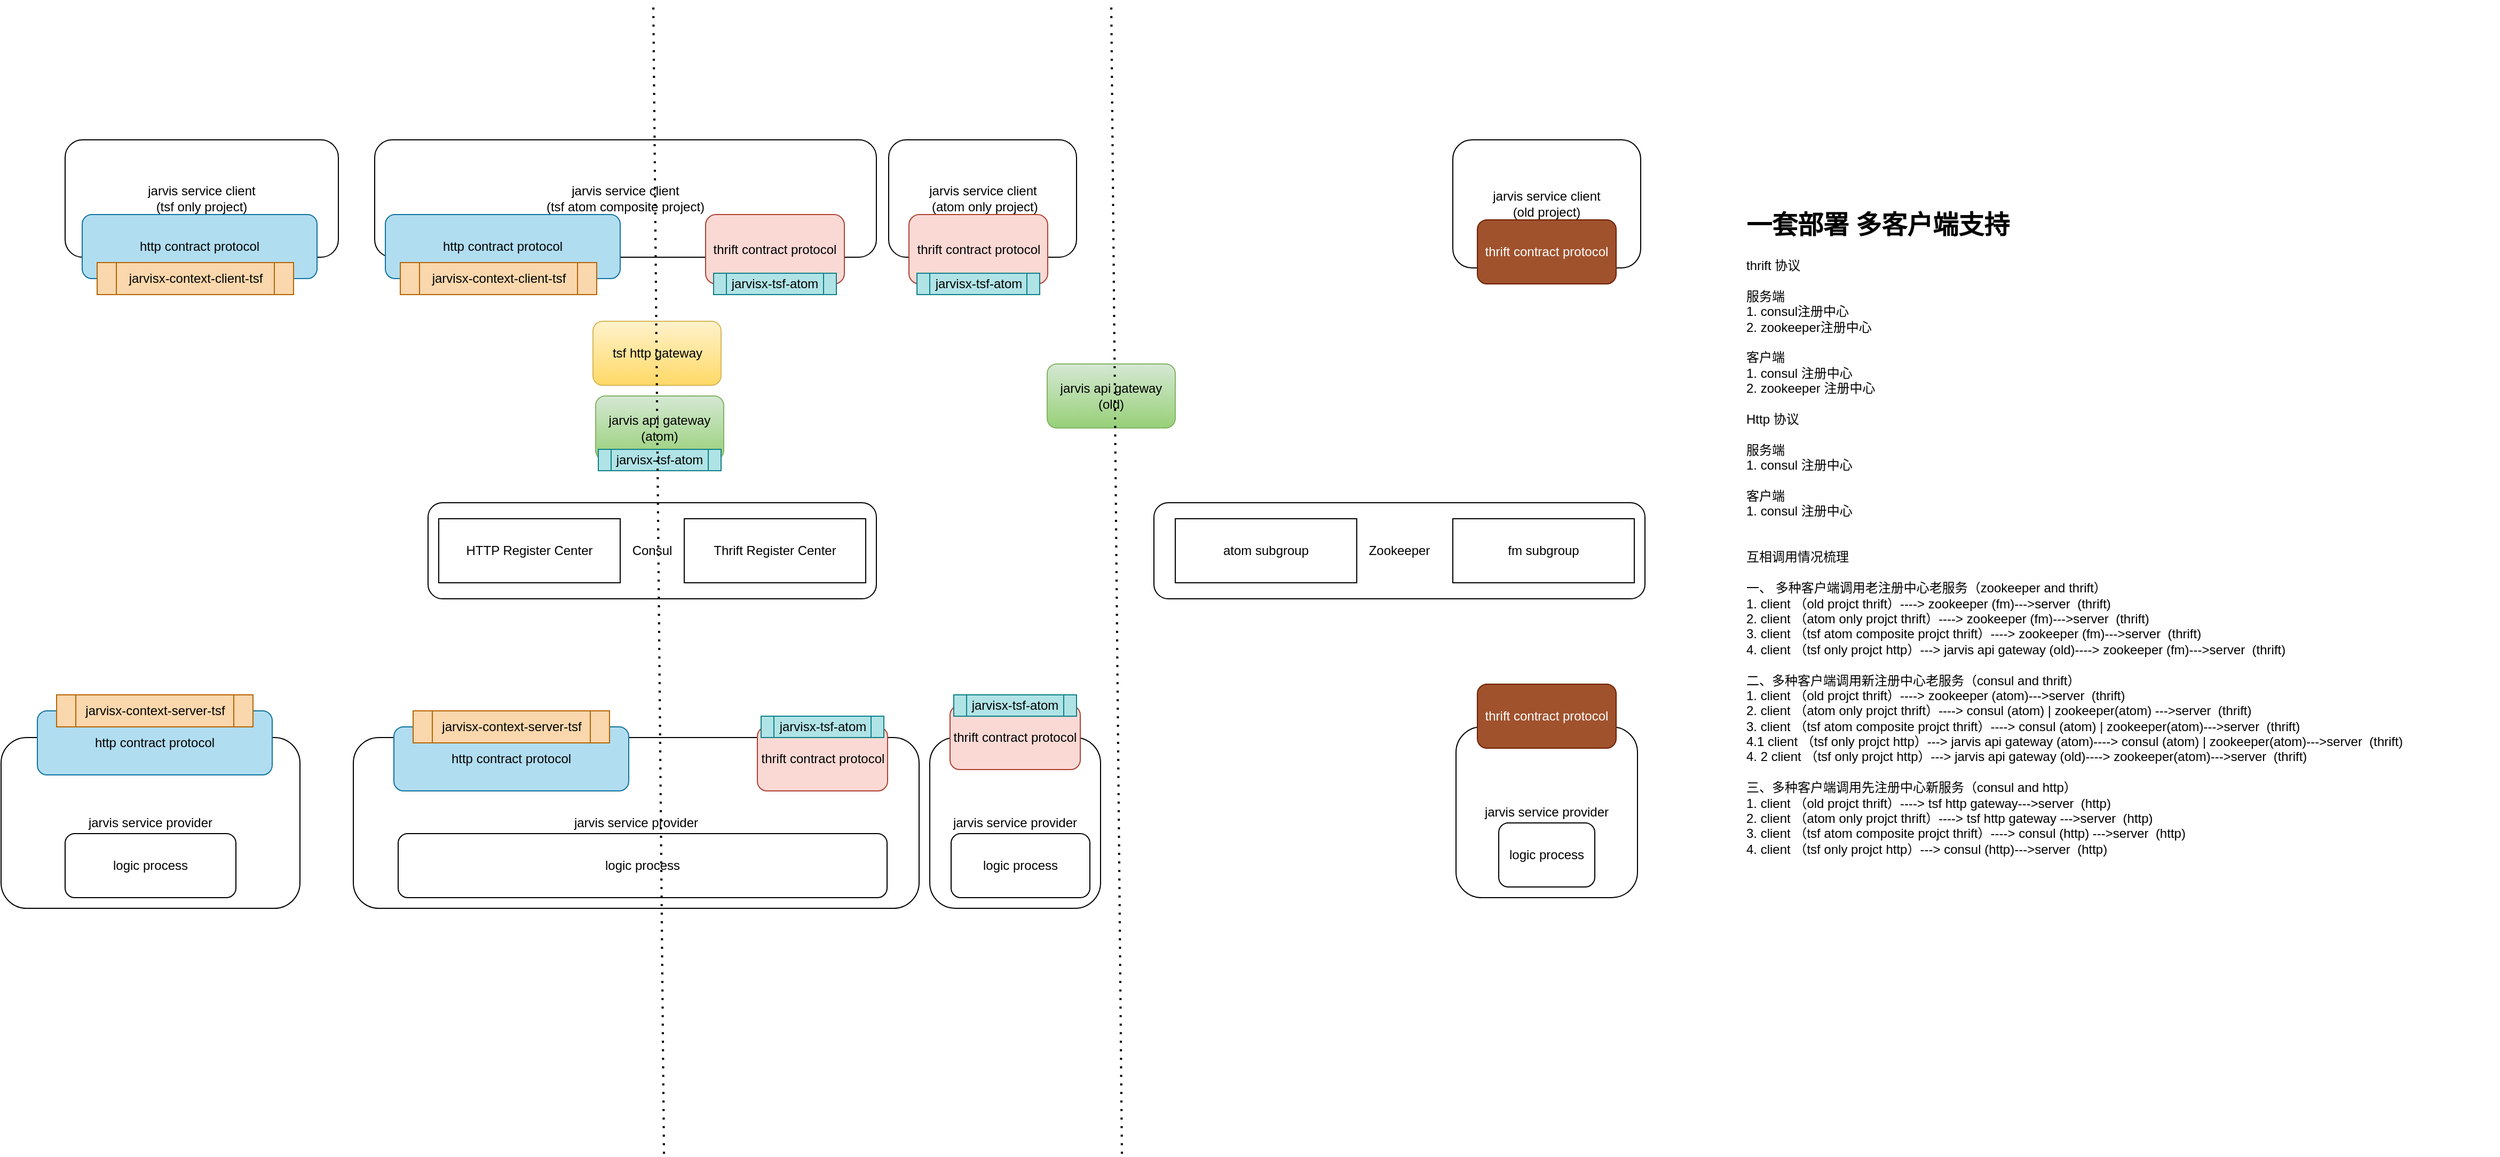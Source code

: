 <mxfile version="14.1.9" type="github">
  <diagram id="-b68cmkpjly45NJEYMcE" name="Page-1">
    <mxGraphModel dx="2489" dy="1963" grid="1" gridSize="10" guides="1" tooltips="1" connect="1" arrows="1" fold="1" page="1" pageScale="1" pageWidth="827" pageHeight="1169" math="0" shadow="0">
      <root>
        <mxCell id="0" />
        <mxCell id="1" parent="0" />
        <mxCell id="J-GAMBitPqSNVD4_ut0o-4" value="jarvis service provider" style="rounded=1;whiteSpace=wrap;html=1;" parent="1" vertex="1">
          <mxGeometry x="-180" y="390" width="530" height="160" as="geometry" />
        </mxCell>
        <mxCell id="J-GAMBitPqSNVD4_ut0o-15" value="tsf http gateway" style="rounded=1;whiteSpace=wrap;html=1;gradientColor=#ffd966;fillColor=#fff2cc;strokeColor=#d6b656;" parent="1" vertex="1">
          <mxGeometry x="44.5" width="120" height="60" as="geometry" />
        </mxCell>
        <mxCell id="J-GAMBitPqSNVD4_ut0o-18" value="jarvis api gateway&lt;br&gt;(old)" style="rounded=1;whiteSpace=wrap;html=1;gradientColor=#97d077;fillColor=#d5e8d4;strokeColor=#82b366;" parent="1" vertex="1">
          <mxGeometry x="470" y="40" width="120" height="60" as="geometry" />
        </mxCell>
        <mxCell id="J-GAMBitPqSNVD4_ut0o-32" value="logic process" style="rounded=1;whiteSpace=wrap;html=1;" parent="1" vertex="1">
          <mxGeometry x="-138" y="480" width="458" height="60" as="geometry" />
        </mxCell>
        <mxCell id="J-GAMBitPqSNVD4_ut0o-40" value="Consul" style="rounded=1;whiteSpace=wrap;html=1;" parent="1" vertex="1">
          <mxGeometry x="-110" y="170" width="420" height="90" as="geometry" />
        </mxCell>
        <mxCell id="J-GAMBitPqSNVD4_ut0o-41" value="Thrift Register Center" style="rounded=0;whiteSpace=wrap;html=1;" parent="1" vertex="1">
          <mxGeometry x="130" y="185" width="170" height="60" as="geometry" />
        </mxCell>
        <mxCell id="J-GAMBitPqSNVD4_ut0o-42" value="HTTP Register Center" style="rounded=0;whiteSpace=wrap;html=1;" parent="1" vertex="1">
          <mxGeometry x="-100" y="185" width="170" height="60" as="geometry" />
        </mxCell>
        <mxCell id="J-GAMBitPqSNVD4_ut0o-50" value="thrift contract protocol" style="rounded=1;whiteSpace=wrap;html=1;fillColor=#fad9d5;strokeColor=#ae4132;" parent="1" vertex="1">
          <mxGeometry x="198.5" y="380" width="122" height="60" as="geometry" />
        </mxCell>
        <mxCell id="J-GAMBitPqSNVD4_ut0o-51" value="jarvisx-tsf-atom" style="shape=process;whiteSpace=wrap;html=1;backgroundOutline=1;fillColor=#b0e3e6;strokeColor=#0e8088;" parent="1" vertex="1">
          <mxGeometry x="202" y="370" width="115" height="20" as="geometry" />
        </mxCell>
        <mxCell id="J-GAMBitPqSNVD4_ut0o-58" value="jarvis service client&lt;br&gt;(old project)" style="rounded=1;whiteSpace=wrap;html=1;" parent="1" vertex="1">
          <mxGeometry x="850" y="-170" width="176" height="120" as="geometry" />
        </mxCell>
        <mxCell id="J-GAMBitPqSNVD4_ut0o-61" value="thrift contract protocol" style="rounded=1;whiteSpace=wrap;html=1;fillColor=#a0522d;strokeColor=#6D1F00;fontColor=#ffffff;" parent="1" vertex="1">
          <mxGeometry x="873" y="-95" width="130" height="60" as="geometry" />
        </mxCell>
        <mxCell id="J-GAMBitPqSNVD4_ut0o-62" value="jarvis service provider" style="rounded=1;whiteSpace=wrap;html=1;" parent="1" vertex="1">
          <mxGeometry x="853" y="380" width="170" height="160" as="geometry" />
        </mxCell>
        <mxCell id="J-GAMBitPqSNVD4_ut0o-63" value="thrift contract protocol" style="rounded=1;whiteSpace=wrap;html=1;fillColor=#a0522d;strokeColor=#6D1F00;fontColor=#ffffff;" parent="1" vertex="1">
          <mxGeometry x="873" y="340" width="130" height="60" as="geometry" />
        </mxCell>
        <mxCell id="J-GAMBitPqSNVD4_ut0o-65" value="Zookeeper" style="rounded=1;whiteSpace=wrap;html=1;" parent="1" vertex="1">
          <mxGeometry x="570" y="170" width="460" height="90" as="geometry" />
        </mxCell>
        <mxCell id="J-GAMBitPqSNVD4_ut0o-66" value="atom subgroup" style="rounded=0;whiteSpace=wrap;html=1;" parent="1" vertex="1">
          <mxGeometry x="590" y="185" width="170" height="60" as="geometry" />
        </mxCell>
        <mxCell id="J-GAMBitPqSNVD4_ut0o-67" value="fm subgroup" style="rounded=0;whiteSpace=wrap;html=1;" parent="1" vertex="1">
          <mxGeometry x="850" y="185" width="170" height="60" as="geometry" />
        </mxCell>
        <mxCell id="J-GAMBitPqSNVD4_ut0o-68" value="" style="endArrow=none;dashed=1;html=1;dashPattern=1 3;strokeWidth=2;" parent="1" edge="1">
          <mxGeometry width="50" height="50" relative="1" as="geometry">
            <mxPoint x="540" y="780" as="sourcePoint" />
            <mxPoint x="530" y="-300" as="targetPoint" />
          </mxGeometry>
        </mxCell>
        <mxCell id="J-GAMBitPqSNVD4_ut0o-69" value="logic process" style="rounded=1;whiteSpace=wrap;html=1;" parent="1" vertex="1">
          <mxGeometry x="893" y="470" width="90" height="60" as="geometry" />
        </mxCell>
        <mxCell id="J-GAMBitPqSNVD4_ut0o-73" value="jarvis api gateway&lt;br&gt;(atom)" style="rounded=1;whiteSpace=wrap;html=1;gradientColor=#97d077;fillColor=#d5e8d4;strokeColor=#82b366;" parent="1" vertex="1">
          <mxGeometry x="47" y="70" width="120" height="60" as="geometry" />
        </mxCell>
        <mxCell id="J-GAMBitPqSNVD4_ut0o-74" value="jarvisx-tsf-atom" style="shape=process;whiteSpace=wrap;html=1;backgroundOutline=1;fillColor=#b0e3e6;strokeColor=#0e8088;" parent="1" vertex="1">
          <mxGeometry x="49.5" y="120" width="115" height="20" as="geometry" />
        </mxCell>
        <mxCell id="J-GAMBitPqSNVD4_ut0o-75" value="http contract protocol" style="rounded=1;whiteSpace=wrap;html=1;fillColor=#b1ddf0;strokeColor=#10739e;" parent="1" vertex="1">
          <mxGeometry x="-142" y="380" width="220" height="60" as="geometry" />
        </mxCell>
        <mxCell id="J-GAMBitPqSNVD4_ut0o-76" value="jarvisx-context-server-tsf" style="shape=process;whiteSpace=wrap;html=1;backgroundOutline=1;fillColor=#fad7ac;strokeColor=#b46504;" parent="1" vertex="1">
          <mxGeometry x="-124" y="365" width="184" height="30" as="geometry" />
        </mxCell>
        <mxCell id="J-GAMBitPqSNVD4_ut0o-77" value="jarvis service client&lt;br&gt;(tsf atom composite project)" style="rounded=1;whiteSpace=wrap;html=1;" parent="1" vertex="1">
          <mxGeometry x="-160" y="-170" width="470" height="110" as="geometry" />
        </mxCell>
        <mxCell id="J-GAMBitPqSNVD4_ut0o-78" value="jarvis service client &lt;br&gt;(tsf only project)" style="rounded=1;whiteSpace=wrap;html=1;" parent="1" vertex="1">
          <mxGeometry x="-450" y="-170" width="256" height="110" as="geometry" />
        </mxCell>
        <mxCell id="J-GAMBitPqSNVD4_ut0o-79" value="http contract protocol" style="rounded=1;whiteSpace=wrap;html=1;fillColor=#b1ddf0;strokeColor=#10739e;" parent="1" vertex="1">
          <mxGeometry x="-434" y="-100" width="220" height="60" as="geometry" />
        </mxCell>
        <mxCell id="J-GAMBitPqSNVD4_ut0o-80" value="jarvisx-context-client-tsf" style="shape=process;whiteSpace=wrap;html=1;backgroundOutline=1;fillColor=#fad7ac;strokeColor=#b46504;" parent="1" vertex="1">
          <mxGeometry x="-420" y="-55" width="184" height="30" as="geometry" />
        </mxCell>
        <mxCell id="J-GAMBitPqSNVD4_ut0o-81" value="jarvis service client&lt;br&gt;&amp;nbsp;(atom only project)" style="rounded=1;whiteSpace=wrap;html=1;" parent="1" vertex="1">
          <mxGeometry x="321.5" y="-170" width="176" height="110" as="geometry" />
        </mxCell>
        <mxCell id="J-GAMBitPqSNVD4_ut0o-82" value="thrift contract protocol" style="rounded=1;whiteSpace=wrap;html=1;fillColor=#fad9d5;strokeColor=#ae4132;" parent="1" vertex="1">
          <mxGeometry x="340.5" y="-100" width="130" height="65" as="geometry" />
        </mxCell>
        <mxCell id="J-GAMBitPqSNVD4_ut0o-83" value="jarvisx-tsf-atom" style="shape=process;whiteSpace=wrap;html=1;backgroundOutline=1;fillColor=#b0e3e6;strokeColor=#0e8088;" parent="1" vertex="1">
          <mxGeometry x="348" y="-45" width="115" height="20" as="geometry" />
        </mxCell>
        <mxCell id="J-GAMBitPqSNVD4_ut0o-84" value="" style="endArrow=none;dashed=1;html=1;dashPattern=1 3;strokeWidth=2;" parent="1" edge="1">
          <mxGeometry width="50" height="50" relative="1" as="geometry">
            <mxPoint x="111" y="780.0" as="sourcePoint" />
            <mxPoint x="101" y="-300" as="targetPoint" />
          </mxGeometry>
        </mxCell>
        <mxCell id="J-GAMBitPqSNVD4_ut0o-85" value="http contract protocol" style="rounded=1;whiteSpace=wrap;html=1;fillColor=#b1ddf0;strokeColor=#10739e;" parent="1" vertex="1">
          <mxGeometry x="-150" y="-100" width="220" height="60" as="geometry" />
        </mxCell>
        <mxCell id="J-GAMBitPqSNVD4_ut0o-86" value="jarvisx-context-client-tsf" style="shape=process;whiteSpace=wrap;html=1;backgroundOutline=1;fillColor=#fad7ac;strokeColor=#b46504;" parent="1" vertex="1">
          <mxGeometry x="-136" y="-55" width="184" height="30" as="geometry" />
        </mxCell>
        <mxCell id="J-GAMBitPqSNVD4_ut0o-87" value="thrift contract protocol" style="rounded=1;whiteSpace=wrap;html=1;fillColor=#fad9d5;strokeColor=#ae4132;" parent="1" vertex="1">
          <mxGeometry x="150" y="-100" width="130" height="65" as="geometry" />
        </mxCell>
        <mxCell id="J-GAMBitPqSNVD4_ut0o-88" value="jarvisx-tsf-atom" style="shape=process;whiteSpace=wrap;html=1;backgroundOutline=1;fillColor=#b0e3e6;strokeColor=#0e8088;" parent="1" vertex="1">
          <mxGeometry x="157.5" y="-45" width="115" height="20" as="geometry" />
        </mxCell>
        <mxCell id="J-GAMBitPqSNVD4_ut0o-89" value="&lt;h1&gt;一套部署 多客户端支持&lt;/h1&gt;&lt;div&gt;thrift 协议&lt;/div&gt;&lt;div&gt;&lt;br&gt;&lt;/div&gt;&lt;div&gt;服务端&lt;/div&gt;&lt;div&gt;1. consul注册中心&lt;/div&gt;&lt;div&gt;2. zookeeper注册中心&lt;/div&gt;&lt;div&gt;&lt;br&gt;&lt;/div&gt;&lt;div&gt;客户端&lt;/div&gt;&lt;div&gt;1. consul 注册中心&lt;/div&gt;&lt;div&gt;2. zookeeper 注册中心&lt;/div&gt;&lt;div&gt;&lt;br&gt;&lt;/div&gt;&lt;div&gt;Http 协议&lt;/div&gt;&lt;div&gt;&lt;br&gt;&lt;/div&gt;&lt;div&gt;服务端&lt;/div&gt;&lt;div&gt;1. consul 注册中心&lt;/div&gt;&lt;div&gt;&lt;br&gt;&lt;/div&gt;&lt;div&gt;客户端&lt;/div&gt;&lt;div&gt;1. consul 注册中心&lt;/div&gt;&lt;div&gt;&lt;br&gt;&lt;/div&gt;&lt;div&gt;&lt;br&gt;&lt;/div&gt;&lt;div&gt;互相调用情况梳理&lt;/div&gt;&lt;div&gt;&lt;br&gt;&lt;/div&gt;&lt;div&gt;一、 多种客户端调用老注册中心老服务（zookeeper and thrift）&lt;/div&gt;&lt;div&gt;1. client （old projct thrift）----&amp;gt; zookeeper (fm)---&amp;gt;server&amp;nbsp; (thrift)&lt;/div&gt;&lt;div&gt;&lt;div&gt;2. client （atom only projct thrift）----&amp;gt; zookeeper (fm)---&amp;gt;server&amp;nbsp; (thrift)&lt;/div&gt;&lt;div&gt;&lt;div&gt;3. client （tsf atom composite projct thrift）----&amp;gt; zookeeper (fm)---&amp;gt;server&amp;nbsp; (thrift)&lt;/div&gt;&lt;div&gt;&lt;div&gt;4. client （tsf only projct http）---&amp;gt; jarvis api gateway (old)----&amp;gt; zookeeper (fm)---&amp;gt;server&amp;nbsp; (thrift)&lt;/div&gt;&lt;div&gt;&lt;br&gt;&lt;/div&gt;&lt;div&gt;二、多种客户端调用新注册中心老服务（consul and thrift）&lt;/div&gt;&lt;div&gt;&lt;div&gt;&lt;div&gt;1. client （old projct thrift）----&amp;gt; zookeeper (atom)---&amp;gt;server&amp;nbsp; (thrift)&lt;/div&gt;&lt;div&gt;&lt;span&gt;2. client （atom only projct thrift）----&amp;gt; consul (atom) | zookeeper(atom) ---&amp;gt;server&amp;nbsp; (thrift)&lt;/span&gt;&lt;br&gt;&lt;/div&gt;&lt;div&gt;&lt;div&gt;&lt;div&gt;3. client （tsf atom composite projct thrift）----&amp;gt;&amp;nbsp;consul (atom) | zookeeper(atom)---&amp;gt;server&amp;nbsp; (thrift)&lt;/div&gt;&lt;div&gt;4.1 client （tsf only projct http）---&amp;gt; jarvis api gateway (atom)----&amp;gt; consul (atom) | zookeeper(atom)---&amp;gt;server&amp;nbsp; (thrift)&lt;/div&gt;&lt;/div&gt;&lt;/div&gt;&lt;/div&gt;&lt;div&gt;&lt;div&gt;&lt;div&gt;4. 2 client （tsf only projct http）---&amp;gt; jarvis api gateway (old)----&amp;gt; zookeeper(atom)---&amp;gt;server&amp;nbsp; (thrift)&lt;/div&gt;&lt;div&gt;&lt;br&gt;&lt;/div&gt;&lt;/div&gt;&lt;/div&gt;&lt;/div&gt;&lt;/div&gt;&lt;/div&gt;&lt;/div&gt;&lt;div&gt;三、多种客户端调用先注册中心新服务（consul and http）&lt;/div&gt;&lt;div&gt;&lt;div&gt;&lt;div&gt;1. client （old projct thrift）----&amp;gt; tsf http gateway---&amp;gt;server&amp;nbsp; (http)&lt;/div&gt;&lt;div&gt;2. client （atom only projct thrift）----&amp;gt; tsf http gateway ---&amp;gt;server&amp;nbsp; (http)&lt;br&gt;&lt;/div&gt;&lt;div&gt;&lt;div&gt;3. client （tsf atom composite projct thrift）----&amp;gt;&amp;nbsp;consul (http) ---&amp;gt;server&amp;nbsp; (http)&lt;/div&gt;&lt;div&gt;4. client （tsf only projct http）---&amp;gt; consul (http)---&amp;gt;server&amp;nbsp; (http)&lt;/div&gt;&lt;/div&gt;&lt;/div&gt;&lt;div&gt;&lt;br&gt;&lt;/div&gt;&lt;/div&gt;&lt;div&gt;&lt;br&gt;&lt;/div&gt;" style="text;html=1;strokeColor=none;fillColor=none;spacing=5;spacingTop=-20;whiteSpace=wrap;overflow=hidden;rounded=0;" parent="1" vertex="1">
          <mxGeometry x="1120" y="-110" width="710" height="630" as="geometry" />
        </mxCell>
        <mxCell id="Yk1hcENggpTfmtGuUN9E-1" value="jarvis service provider" style="rounded=1;whiteSpace=wrap;html=1;" vertex="1" parent="1">
          <mxGeometry x="-510" y="390" width="280" height="160" as="geometry" />
        </mxCell>
        <mxCell id="Yk1hcENggpTfmtGuUN9E-3" value="logic process" style="rounded=1;whiteSpace=wrap;html=1;" vertex="1" parent="1">
          <mxGeometry x="-450" y="480" width="160" height="60" as="geometry" />
        </mxCell>
        <mxCell id="Yk1hcENggpTfmtGuUN9E-4" value="http contract protocol" style="rounded=1;whiteSpace=wrap;html=1;fillColor=#b1ddf0;strokeColor=#10739e;" vertex="1" parent="1">
          <mxGeometry x="-476" y="365" width="220" height="60" as="geometry" />
        </mxCell>
        <mxCell id="Yk1hcENggpTfmtGuUN9E-5" value="jarvisx-context-server-tsf" style="shape=process;whiteSpace=wrap;html=1;backgroundOutline=1;fillColor=#fad7ac;strokeColor=#b46504;" vertex="1" parent="1">
          <mxGeometry x="-458" y="350" width="184" height="30" as="geometry" />
        </mxCell>
        <mxCell id="Yk1hcENggpTfmtGuUN9E-6" value="jarvis service provider" style="rounded=1;whiteSpace=wrap;html=1;" vertex="1" parent="1">
          <mxGeometry x="360" y="390" width="160" height="160" as="geometry" />
        </mxCell>
        <mxCell id="Yk1hcENggpTfmtGuUN9E-7" value="logic process" style="rounded=1;whiteSpace=wrap;html=1;" vertex="1" parent="1">
          <mxGeometry x="380" y="480" width="130" height="60" as="geometry" />
        </mxCell>
        <mxCell id="Yk1hcENggpTfmtGuUN9E-10" value="thrift contract protocol" style="rounded=1;whiteSpace=wrap;html=1;fillColor=#fad9d5;strokeColor=#ae4132;" vertex="1" parent="1">
          <mxGeometry x="379" y="360" width="122" height="60" as="geometry" />
        </mxCell>
        <mxCell id="Yk1hcENggpTfmtGuUN9E-11" value="jarvisx-tsf-atom" style="shape=process;whiteSpace=wrap;html=1;backgroundOutline=1;fillColor=#b0e3e6;strokeColor=#0e8088;" vertex="1" parent="1">
          <mxGeometry x="382.5" y="350" width="115" height="20" as="geometry" />
        </mxCell>
      </root>
    </mxGraphModel>
  </diagram>
</mxfile>
